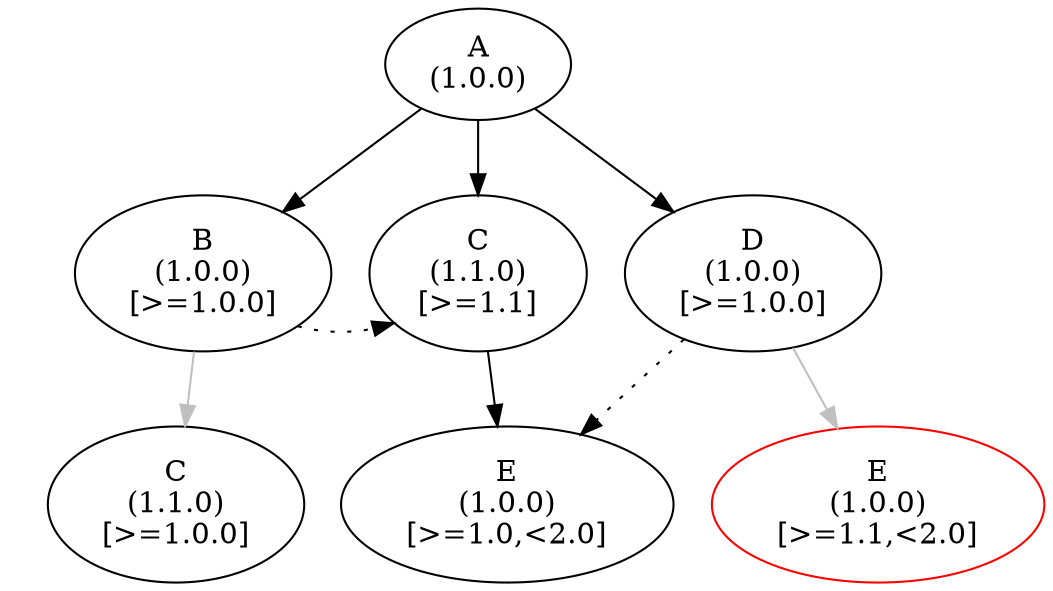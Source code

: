 digraph {
"1"[shape=oval,label="A\n(1.0.0)\n"];
"1.1"[shape=oval,label="B\n(1.0.0)\n[>=1.0.0]"];
"1"->"1.1";
"1.2"[shape=oval,label="C\n(1.1.0)\n[>=1.1]"];
"1"->"1.2";
"1.3"[shape=oval,label="D\n(1.0.0)\n[>=1.0.0]"];
"1"->"1.3";
"1.1.1"[shape=oval,label="C\n(1.1.0)\n[>=1.0.0]"];
"1.1"->"1.1.1"[color=grey];
"1.1"->"1.2"[style=dotted];
"1.2.1"[shape=oval,label="E\n(1.0.0)\n[>=1.0,<2.0]"];
"1.2"->"1.2.1";
"1.3.1"[shape=oval,color=red,label="E\n(1.0.0)\n[>=1.1,<2.0]"];
"1.3"->"1.3.1"[color=grey];
"1.3"->"1.2.1"[style=dotted];
rank1[style=invisible,width=0,height=0,fixedsize=true];
rank2[style=invisible,width=0,height=0,fixedsize=true];
rank3[style=invisible,width=0,height=0,fixedsize=true];
rank1->rank2->rank3[constraint=false,style=invis]
{rank=same;
rank1->"1"[style=invis];
rankdir=LR;}
{rank=same;
rank2->"1.1"->"1.2"->"1.3"[style=invis];
rankdir=LR;}
{rank=same;
rank3->"1.1.1"->"1.2.1"->"1.3.1"[style=invis];
rankdir=LR;}
}
